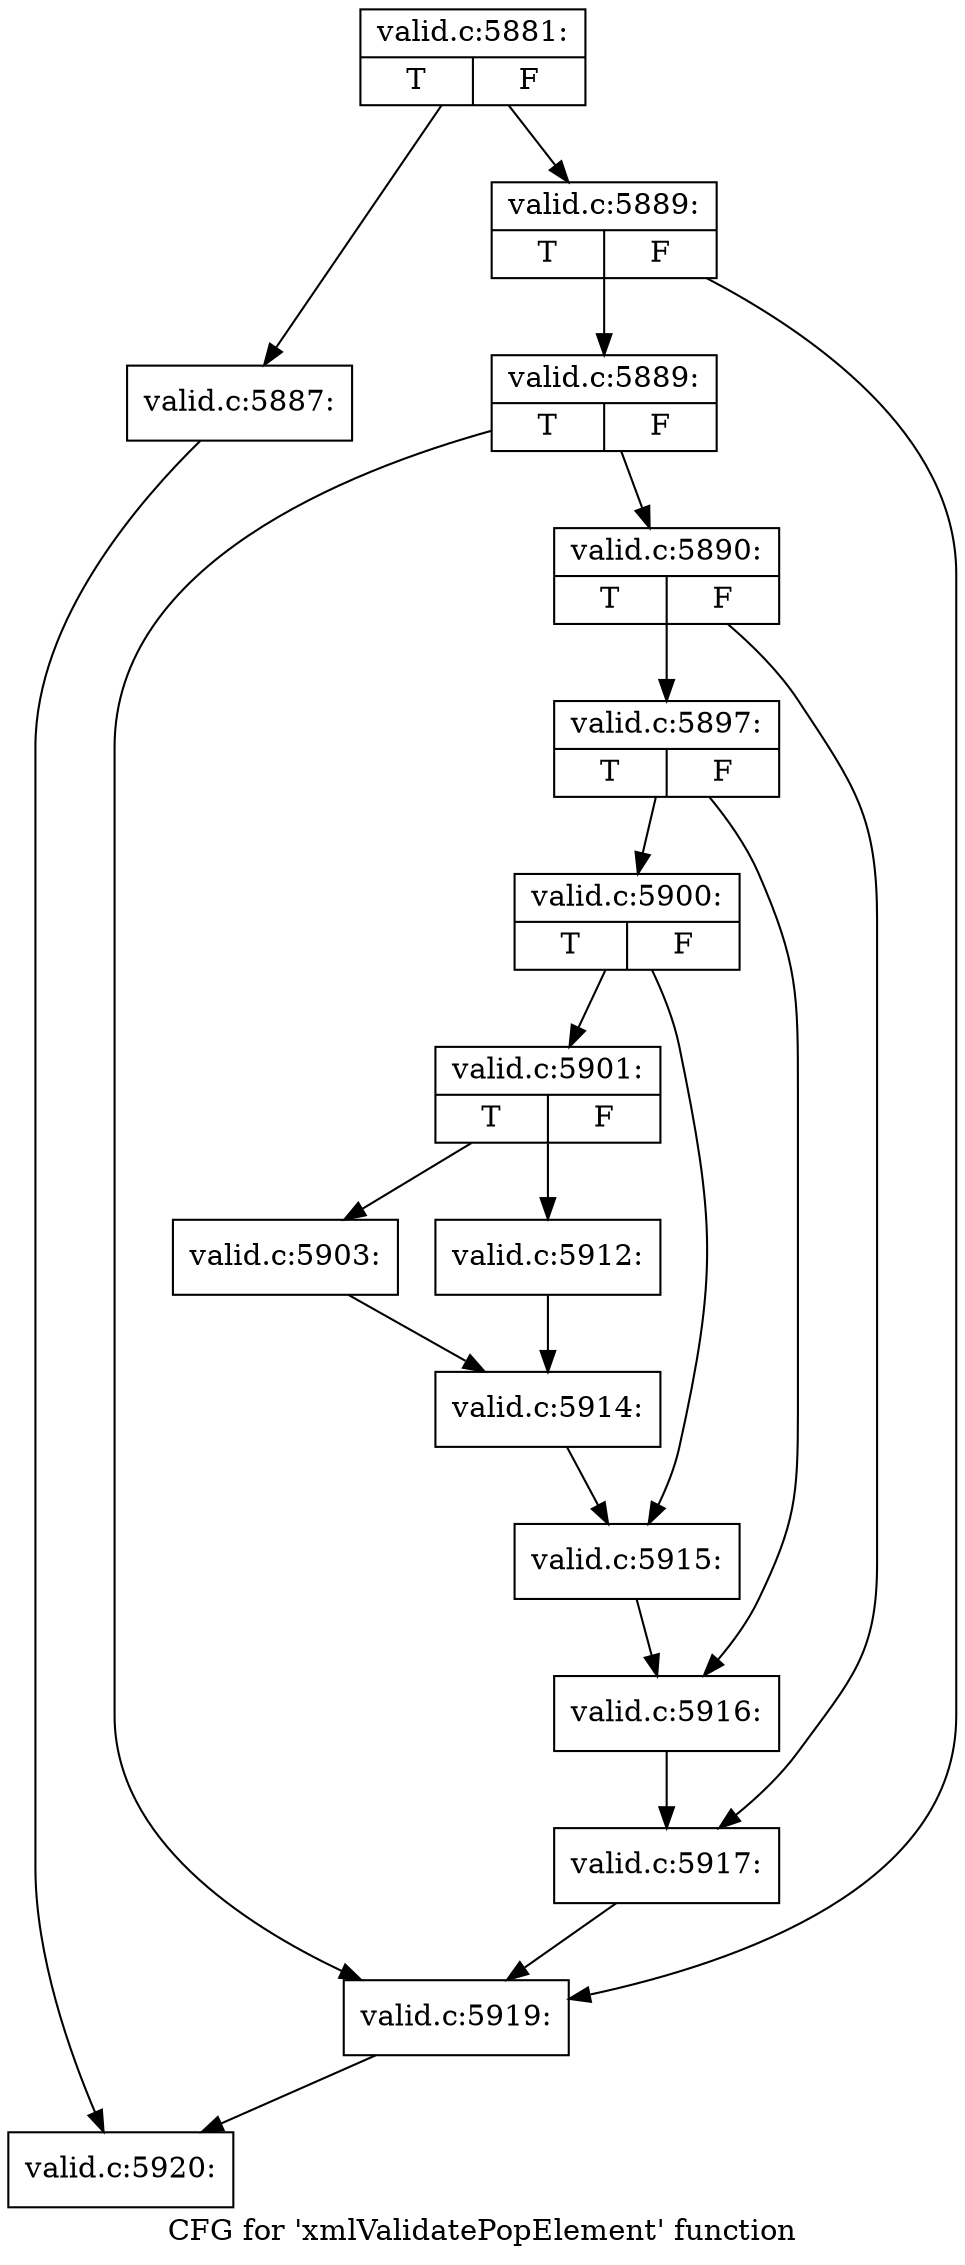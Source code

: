 digraph "CFG for 'xmlValidatePopElement' function" {
	label="CFG for 'xmlValidatePopElement' function";

	Node0x5167c10 [shape=record,label="{valid.c:5881:|{<s0>T|<s1>F}}"];
	Node0x5167c10 -> Node0x516d9c0;
	Node0x5167c10 -> Node0x516da10;
	Node0x516d9c0 [shape=record,label="{valid.c:5887:}"];
	Node0x516d9c0 -> Node0x5167f40;
	Node0x516da10 [shape=record,label="{valid.c:5889:|{<s0>T|<s1>F}}"];
	Node0x516da10 -> Node0x516df40;
	Node0x516da10 -> Node0x516def0;
	Node0x516df40 [shape=record,label="{valid.c:5889:|{<s0>T|<s1>F}}"];
	Node0x516df40 -> Node0x516dea0;
	Node0x516df40 -> Node0x516def0;
	Node0x516dea0 [shape=record,label="{valid.c:5890:|{<s0>T|<s1>F}}"];
	Node0x516dea0 -> Node0x516ef10;
	Node0x516dea0 -> Node0x516ef60;
	Node0x516ef10 [shape=record,label="{valid.c:5897:|{<s0>T|<s1>F}}"];
	Node0x516ef10 -> Node0x516f690;
	Node0x516ef10 -> Node0x516f6e0;
	Node0x516f690 [shape=record,label="{valid.c:5900:|{<s0>T|<s1>F}}"];
	Node0x516f690 -> Node0x516fbd0;
	Node0x516f690 -> Node0x516fc20;
	Node0x516fbd0 [shape=record,label="{valid.c:5901:|{<s0>T|<s1>F}}"];
	Node0x516fbd0 -> Node0x5170440;
	Node0x516fbd0 -> Node0x51704e0;
	Node0x5170440 [shape=record,label="{valid.c:5903:}"];
	Node0x5170440 -> Node0x5170490;
	Node0x51704e0 [shape=record,label="{valid.c:5912:}"];
	Node0x51704e0 -> Node0x5170490;
	Node0x5170490 [shape=record,label="{valid.c:5914:}"];
	Node0x5170490 -> Node0x516fc20;
	Node0x516fc20 [shape=record,label="{valid.c:5915:}"];
	Node0x516fc20 -> Node0x516f6e0;
	Node0x516f6e0 [shape=record,label="{valid.c:5916:}"];
	Node0x516f6e0 -> Node0x516ef60;
	Node0x516ef60 [shape=record,label="{valid.c:5917:}"];
	Node0x516ef60 -> Node0x516def0;
	Node0x516def0 [shape=record,label="{valid.c:5919:}"];
	Node0x516def0 -> Node0x5167f40;
	Node0x5167f40 [shape=record,label="{valid.c:5920:}"];
}
